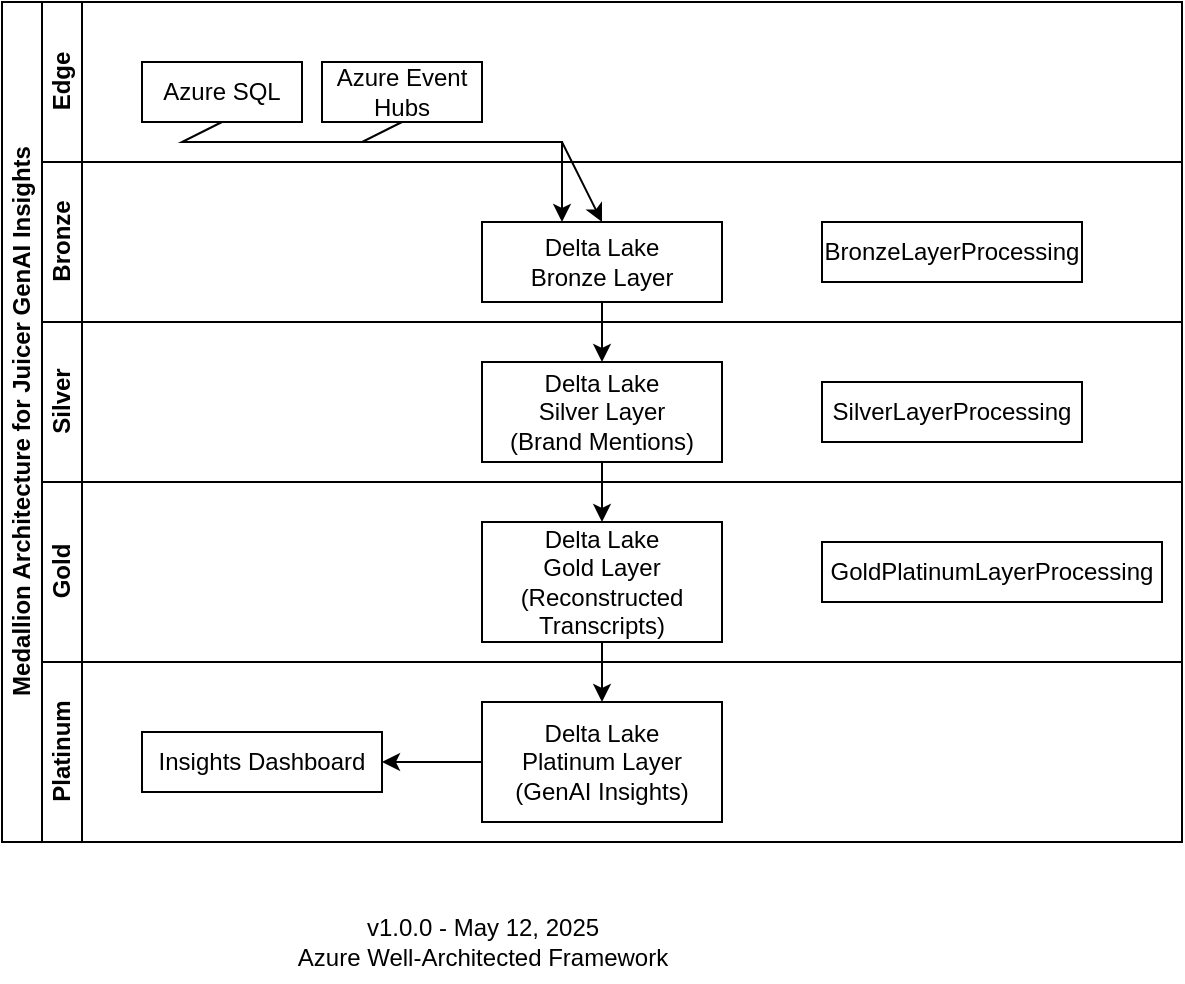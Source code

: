 <mxfile version="21.2.9" type="device">
  <diagram id="prtHgNgQTEPvFCAcTncT" name="Page-1">
    <mxGraphModel dx="1298" dy="809" grid="1" gridSize="10" guides="1" tooltips="1" connect="1" arrows="1" fold="1" page="1" pageScale="1" pageWidth="827" pageHeight="1169" math="0" shadow="0">
      <root>
        <mxCell id="0" />
        <mxCell id="1" parent="0" />
        <mxCell id="dNxyNK7c78bLwvsdeMH5-19" value="Medallion Architecture for Juicer GenAI Insights" style="swimlane;html=1;childLayout=stackLayout;resizeParent=1;resizeParentMax=0;horizontal=0;startSize=20;horizontalStack=0;" parent="1" vertex="1">
          <mxGeometry x="120" y="120" width="590" height="420" as="geometry" />
        </mxCell>
        <mxCell id="dNxyNK7c78bLwvsdeMH5-20" value="Edge" style="swimlane;html=1;startSize=20;horizontal=0;" parent="dNxyNK7c78bLwvsdeMH5-19" vertex="1">
          <mxGeometry x="20" width="570" height="80" as="geometry" />
        </mxCell>
        <mxCell id="dNxyNK7c78bLwvsdeMH5-25" value="Azure Event Hubs" style="rounded=0;whiteSpace=wrap;html=1;fontFamily=Helvetica;fontSize=12;fontColor=#000000;align=center;" parent="dNxyNK7c78bLwvsdeMH5-20" vertex="1">
          <mxGeometry x="140" y="30" width="80" height="30" as="geometry" />
        </mxCell>
        <mxCell id="dNxyNK7c78bLwvsdeMH5-30" value="Azure SQL" style="rounded=0;whiteSpace=wrap;html=1;fontFamily=Helvetica;fontSize=12;fontColor=#000000;align=center;" parent="dNxyNK7c78bLwvsdeMH5-20" vertex="1">
          <mxGeometry x="50" y="30" width="80" height="30" as="geometry" />
        </mxCell>
        <mxCell id="dNxyNK7c78bLwvsdeMH5-21" value="Bronze" style="swimlane;html=1;startSize=20;horizontal=0;" parent="dNxyNK7c78bLwvsdeMH5-19" vertex="1">
          <mxGeometry x="20" y="80" width="570" height="80" as="geometry" />
        </mxCell>
        <mxCell id="dNxyNK7c78bLwvsdeMH5-23" value="Delta Lake&lt;br&gt;Bronze Layer" style="rounded=0;whiteSpace=wrap;html=1;fontFamily=Helvetica;fontSize=12;fontColor=#000000;align=center;" parent="dNxyNK7c78bLwvsdeMH5-21" vertex="1">
          <mxGeometry x="220" y="30" width="120" height="40" as="geometry" />
        </mxCell>
        <mxCell id="dNxyNK7c78bLwvsdeMH5-32" value="BronzeLayerProcessing" style="rounded=0;whiteSpace=wrap;html=1;fontFamily=Helvetica;fontSize=12;fontColor=#000000;align=center;" parent="dNxyNK7c78bLwvsdeMH5-21" vertex="1">
          <mxGeometry x="390" y="30" width="130" height="30" as="geometry" />
        </mxCell>
        <mxCell id="dNxyNK7c78bLwvsdeMH5-22" value="Silver" style="swimlane;html=1;startSize=20;horizontal=0;" parent="dNxyNK7c78bLwvsdeMH5-19" vertex="1">
          <mxGeometry x="20" y="160" width="570" height="80" as="geometry" />
        </mxCell>
        <mxCell id="dNxyNK7c78bLwvsdeMH5-24" value="Delta Lake&lt;br&gt;Silver Layer&lt;br&gt;(Brand Mentions)" style="rounded=0;whiteSpace=wrap;html=1;fontFamily=Helvetica;fontSize=12;fontColor=#000000;align=center;" parent="dNxyNK7c78bLwvsdeMH5-22" vertex="1">
          <mxGeometry x="220" y="20" width="120" height="50" as="geometry" />
        </mxCell>
        <mxCell id="dNxyNK7c78bLwvsdeMH5-33" value="SilverLayerProcessing" style="rounded=0;whiteSpace=wrap;html=1;fontFamily=Helvetica;fontSize=12;fontColor=#000000;align=center;" parent="dNxyNK7c78bLwvsdeMH5-22" vertex="1">
          <mxGeometry x="390" y="30" width="130" height="30" as="geometry" />
        </mxCell>
        <mxCell id="dNxyNK7c78bLwvsdeMH5-34" value="Gold" style="swimlane;html=1;startSize=20;horizontal=0;" parent="dNxyNK7c78bLwvsdeMH5-19" vertex="1">
          <mxGeometry x="20" y="240" width="570" height="90" as="geometry" />
        </mxCell>
        <mxCell id="dNxyNK7c78bLwvsdeMH5-36" value="Delta Lake&lt;br&gt;Gold Layer&lt;br&gt;(Reconstructed Transcripts)" style="rounded=0;whiteSpace=wrap;html=1;fontFamily=Helvetica;fontSize=12;fontColor=#000000;align=center;" parent="dNxyNK7c78bLwvsdeMH5-34" vertex="1">
          <mxGeometry x="220" y="20" width="120" height="60" as="geometry" />
        </mxCell>
        <mxCell id="dNxyNK7c78bLwvsdeMH5-37" value="GoldPlatinumLayerProcessing" style="rounded=0;whiteSpace=wrap;html=1;fontFamily=Helvetica;fontSize=12;fontColor=#000000;align=center;" parent="dNxyNK7c78bLwvsdeMH5-34" vertex="1">
          <mxGeometry x="390" y="30" width="170" height="30" as="geometry" />
        </mxCell>
        <mxCell id="dNxyNK7c78bLwvsdeMH5-35" value="Platinum" style="swimlane;html=1;startSize=20;horizontal=0;" parent="dNxyNK7c78bLwvsdeMH5-19" vertex="1">
          <mxGeometry x="20" y="330" width="570" height="90" as="geometry" />
        </mxCell>
        <mxCell id="zUGsAOHrMZQRTu3VMHo7-1" value="Delta Lake&lt;br&gt;Platinum Layer&lt;br&gt;(GenAI Insights)" style="rounded=0;whiteSpace=wrap;html=1;fontFamily=Helvetica;fontSize=12;fontColor=#000000;align=center;" vertex="1" parent="dNxyNK7c78bLwvsdeMH5-35">
          <mxGeometry x="220" y="20" width="120" height="60" as="geometry" />
        </mxCell>
        <mxCell id="zUGsAOHrMZQRTu3VMHo7-2" value="Insights Dashboard" style="rounded=0;whiteSpace=wrap;html=1;fontFamily=Helvetica;fontSize=12;fontColor=#000000;align=center;" vertex="1" parent="dNxyNK7c78bLwvsdeMH5-35">
          <mxGeometry x="50" y="35" width="120" height="30" as="geometry" />
        </mxCell>
        <mxCell id="zUGsAOHrMZQRTu3VMHo7-3" value="" style="endArrow=classic;html=1;rounded=0;entryX=0.5;entryY=0;entryDx=0;entryDy=0;exitX=0.5;exitY=1;exitDx=0;exitDy=0;" edge="1" parent="dNxyNK7c78bLwvsdeMH5-19" source="dNxyNK7c78bLwvsdeMH5-23" target="dNxyNK7c78bLwvsdeMH5-24">
          <mxGeometry width="50" height="50" relative="1" as="geometry">
            <mxPoint x="240" y="350" as="sourcePoint" />
            <mxPoint x="290" y="300" as="targetPoint" />
          </mxGeometry>
        </mxCell>
        <mxCell id="zUGsAOHrMZQRTu3VMHo7-4" value="" style="endArrow=classic;html=1;rounded=0;entryX=0.5;entryY=0;entryDx=0;entryDy=0;exitX=0.5;exitY=1;exitDx=0;exitDy=0;" edge="1" parent="dNxyNK7c78bLwvsdeMH5-19" source="dNxyNK7c78bLwvsdeMH5-24" target="dNxyNK7c78bLwvsdeMH5-36">
          <mxGeometry width="50" height="50" relative="1" as="geometry">
            <mxPoint x="290" y="160" as="sourcePoint" />
            <mxPoint x="290" y="190" as="targetPoint" />
          </mxGeometry>
        </mxCell>
        <mxCell id="zUGsAOHrMZQRTu3VMHo7-5" value="" style="endArrow=classic;html=1;rounded=0;entryX=0.5;entryY=0;entryDx=0;entryDy=0;exitX=0.5;exitY=1;exitDx=0;exitDy=0;" edge="1" parent="dNxyNK7c78bLwvsdeMH5-19" source="dNxyNK7c78bLwvsdeMH5-36" target="zUGsAOHrMZQRTu3VMHo7-1">
          <mxGeometry width="50" height="50" relative="1" as="geometry">
            <mxPoint x="290" y="240" as="sourcePoint" />
            <mxPoint x="290" y="270" as="targetPoint" />
          </mxGeometry>
        </mxCell>
        <mxCell id="zUGsAOHrMZQRTu3VMHo7-7" value="" style="endArrow=classic;html=1;rounded=0;entryX=1;entryY=0.5;entryDx=0;entryDy=0;exitX=0;exitY=0.5;exitDx=0;exitDy=0;" edge="1" parent="dNxyNK7c78bLwvsdeMH5-19" source="zUGsAOHrMZQRTu3VMHo7-1" target="zUGsAOHrMZQRTu3VMHo7-2">
          <mxGeometry width="50" height="50" relative="1" as="geometry">
            <mxPoint x="290" y="320" as="sourcePoint" />
            <mxPoint x="290" y="350" as="targetPoint" />
          </mxGeometry>
        </mxCell>
        <mxCell id="zUGsAOHrMZQRTu3VMHo7-8" value="" style="endArrow=classic;html=1;rounded=0;entryX=0.5;entryY=0;entryDx=0;entryDy=0;exitX=0.5;exitY=1;exitDx=0;exitDy=0;" edge="1" parent="dNxyNK7c78bLwvsdeMH5-19" source="dNxyNK7c78bLwvsdeMH5-30" target="dNxyNK7c78bLwvsdeMH5-23">
          <mxGeometry width="50" height="50" relative="1" as="geometry">
            <mxPoint x="290" y="150" as="sourcePoint" />
            <mxPoint x="290" y="180" as="targetPoint" />
            <Array as="points">
              <mxPoint x="90" y="70" />
              <mxPoint x="280" y="70" />
            </Array>
          </mxGeometry>
        </mxCell>
        <mxCell id="zUGsAOHrMZQRTu3VMHo7-9" value="" style="endArrow=classic;html=1;rounded=0;exitX=0.5;exitY=1;exitDx=0;exitDy=0;" edge="1" parent="dNxyNK7c78bLwvsdeMH5-19" source="dNxyNK7c78bLwvsdeMH5-25">
          <mxGeometry width="50" height="50" relative="1" as="geometry">
            <mxPoint x="290" y="150" as="sourcePoint" />
            <mxPoint x="280" y="110" as="targetPoint" />
            <Array as="points">
              <mxPoint x="180" y="70" />
              <mxPoint x="280" y="70" />
            </Array>
          </mxGeometry>
        </mxCell>
        <mxCell id="zUGsAOHrMZQRTu3VMHo7-10" value="v1.0.0 - May 12, 2025&lt;br&gt;Azure Well-Architected Framework" style="text;html=1;align=center;verticalAlign=middle;resizable=0;points=[];autosize=1;strokeColor=none;fillColor=none;" vertex="1" parent="1">
          <mxGeometry x="260" y="570" width="200" height="40" as="geometry" />
        </mxCell>
      </root>
    </mxGraphModel>
  </diagram>
</mxfile>